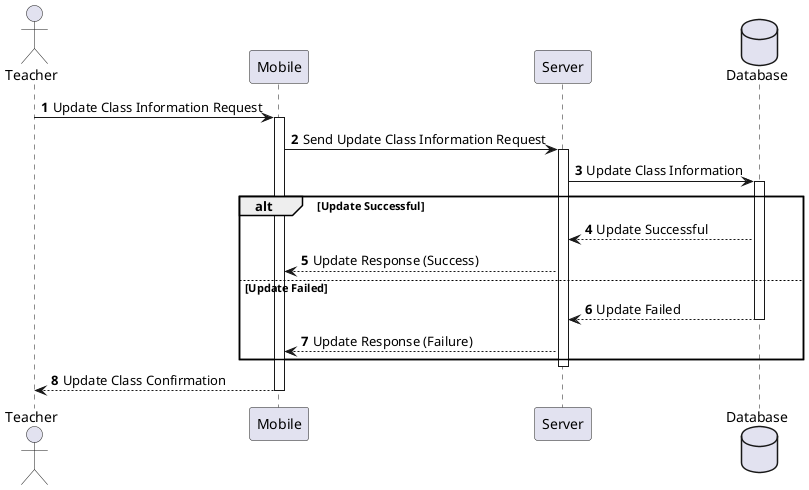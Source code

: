 @startuml
'https://plantuml.com/sequence-diagram

autonumber

actor Teacher as user
participant Mobile as mobile
participant Server as server
database Database as database

user -> mobile: Update Class Information Request
activate mobile
mobile -> server: Send Update Class Information Request
activate server
server -> database: Update Class Information
activate database

alt Update Successful
    database --> server: Update Successful
    server --> mobile: Update Response (Success)
else Update Failed
    database --> server: Update Failed
    deactivate database
    server --> mobile: Update Response (Failure)
end
deactivate server

mobile --> user: Update Class Confirmation
deactivate mobile

@enduml